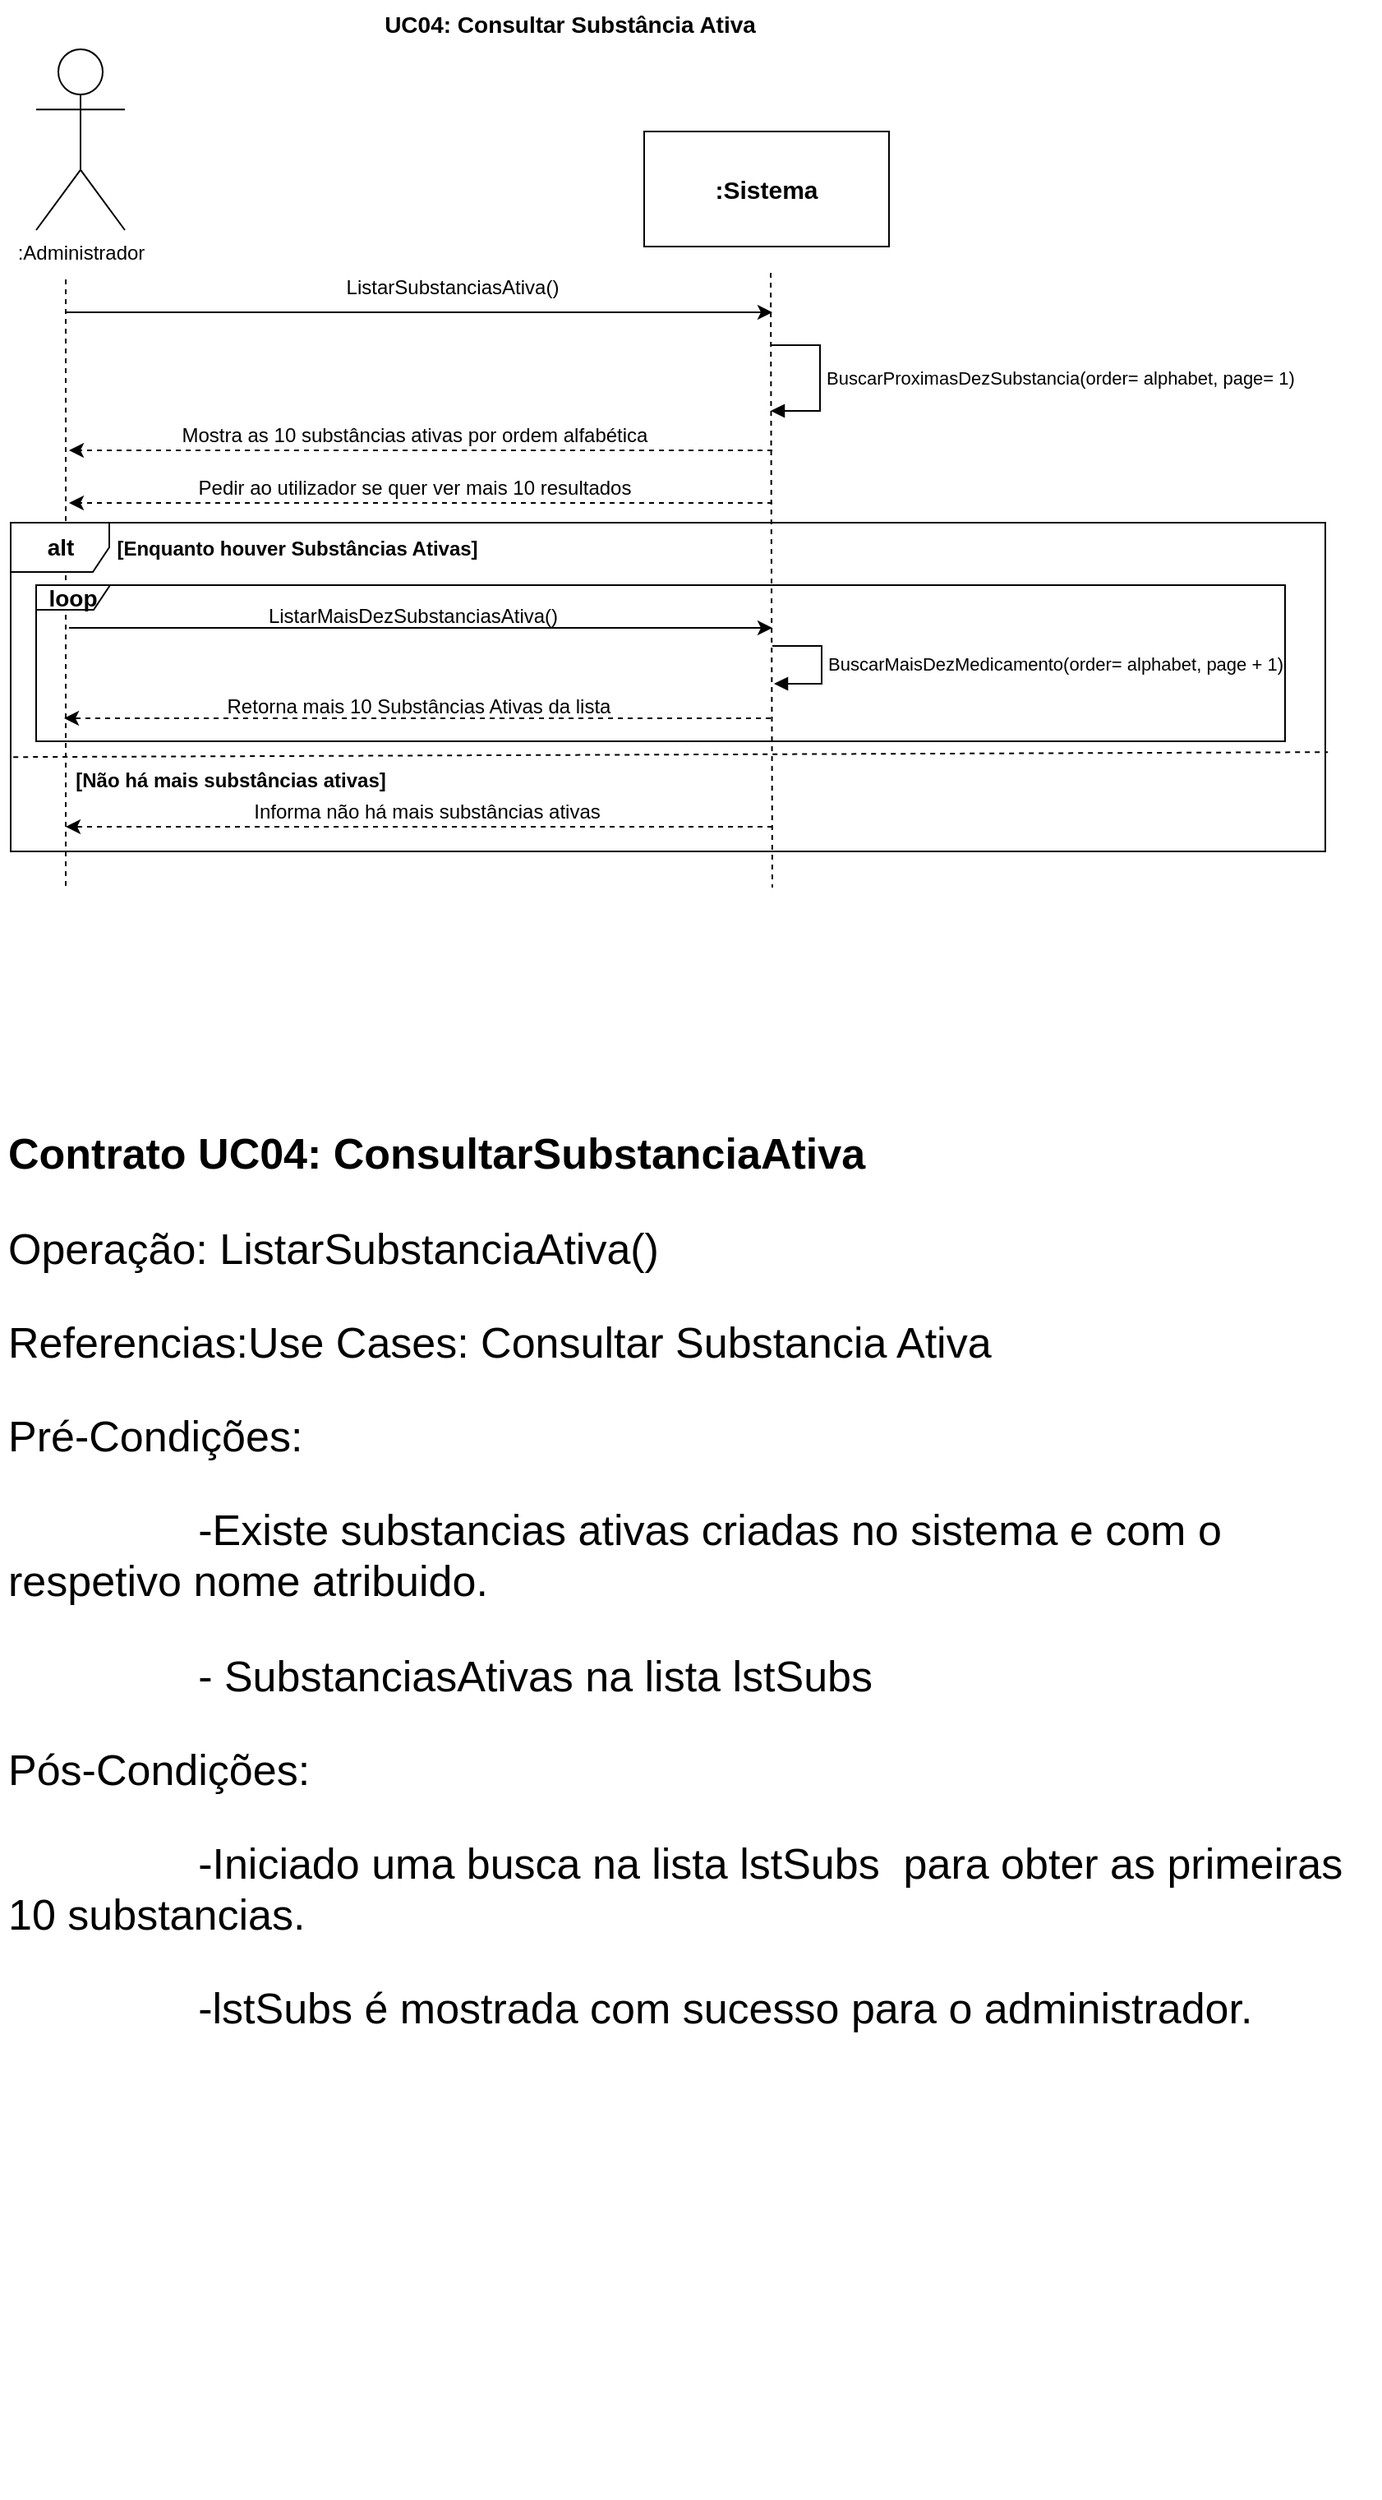 <mxfile version="22.1.3" type="device">
  <diagram name="Page-1" id="5ZZPXkkkmvZoAoPfYjoD">
    <mxGraphModel dx="1166" dy="680" grid="1" gridSize="10" guides="1" tooltips="1" connect="1" arrows="1" fold="1" page="1" pageScale="1" pageWidth="827" pageHeight="1169" math="0" shadow="0">
      <root>
        <mxCell id="0" />
        <mxCell id="1" parent="0" />
        <mxCell id="P1hcf5iz_HZhvlH5lLM3-1" value="UC04: Consultar Substância Ativa" style="text;html=1;strokeColor=none;fillColor=none;align=center;verticalAlign=middle;whiteSpace=wrap;rounded=0;fontSize=14;fontStyle=1" parent="1" vertex="1">
          <mxGeometry x="224" y="10" width="246" height="30" as="geometry" />
        </mxCell>
        <mxCell id="P1hcf5iz_HZhvlH5lLM3-2" value=":Administrador" style="shape=umlActor;verticalLabelPosition=bottom;verticalAlign=top;html=1;outlineConnect=0;" parent="1" vertex="1">
          <mxGeometry x="22" y="40" width="54" height="110" as="geometry" />
        </mxCell>
        <mxCell id="P1hcf5iz_HZhvlH5lLM3-3" value=":Sistema" style="rounded=0;whiteSpace=wrap;html=1;strokeWidth=1;fontSize=15;fontStyle=1" parent="1" vertex="1">
          <mxGeometry x="392" y="90" width="149" height="70" as="geometry" />
        </mxCell>
        <mxCell id="P1hcf5iz_HZhvlH5lLM3-4" value="" style="endArrow=none;dashed=1;html=1;rounded=0;" parent="1" edge="1">
          <mxGeometry width="50" height="50" relative="1" as="geometry">
            <mxPoint x="40" y="180" as="sourcePoint" />
            <mxPoint x="40" y="550" as="targetPoint" />
          </mxGeometry>
        </mxCell>
        <mxCell id="P1hcf5iz_HZhvlH5lLM3-5" value="" style="endArrow=none;dashed=1;html=1;rounded=0;" parent="1" edge="1">
          <mxGeometry width="50" height="50" relative="1" as="geometry">
            <mxPoint x="469" y="176" as="sourcePoint" />
            <mxPoint x="470" y="550" as="targetPoint" />
          </mxGeometry>
        </mxCell>
        <mxCell id="P1hcf5iz_HZhvlH5lLM3-6" value="" style="endArrow=classic;html=1;rounded=0;" parent="1" edge="1">
          <mxGeometry width="50" height="50" relative="1" as="geometry">
            <mxPoint x="40" y="200" as="sourcePoint" />
            <mxPoint x="470" y="200" as="targetPoint" />
          </mxGeometry>
        </mxCell>
        <mxCell id="P1hcf5iz_HZhvlH5lLM3-7" value="ListarSubstanciasAtiva()" style="text;html=1;strokeColor=none;fillColor=none;align=center;verticalAlign=middle;whiteSpace=wrap;rounded=0;" parent="1" vertex="1">
          <mxGeometry x="206" y="170" width="139" height="30" as="geometry" />
        </mxCell>
        <mxCell id="P1hcf5iz_HZhvlH5lLM3-13" value="" style="endArrow=classic;html=1;rounded=0;dashed=1;" parent="1" edge="1">
          <mxGeometry width="50" height="50" relative="1" as="geometry">
            <mxPoint x="470" y="284" as="sourcePoint" />
            <mxPoint x="42" y="284" as="targetPoint" />
          </mxGeometry>
        </mxCell>
        <mxCell id="P1hcf5iz_HZhvlH5lLM3-14" value="Mostra as 10 substâncias ativas por ordem alfabética" style="text;html=1;strokeColor=none;fillColor=none;align=center;verticalAlign=middle;whiteSpace=wrap;rounded=0;" parent="1" vertex="1">
          <mxGeometry x="100" y="260" width="305" height="30" as="geometry" />
        </mxCell>
        <mxCell id="P1hcf5iz_HZhvlH5lLM3-29" value="BuscarProximasDezSubstancia(order= alphabet, page= 1)" style="html=1;align=left;spacingLeft=2;endArrow=block;rounded=0;edgeStyle=orthogonalEdgeStyle;curved=0;rounded=0;" parent="1" edge="1">
          <mxGeometry relative="1" as="geometry">
            <mxPoint x="469" y="220" as="sourcePoint" />
            <Array as="points">
              <mxPoint x="499" y="220" />
              <mxPoint x="499" y="260" />
              <mxPoint x="474" y="260" />
            </Array>
            <mxPoint x="469" y="260" as="targetPoint" />
            <mxPoint as="offset" />
          </mxGeometry>
        </mxCell>
        <mxCell id="7PkcliosJSRucVR_OeXv-1" value="" style="endArrow=classic;html=1;rounded=0;dashed=1;" parent="1" edge="1">
          <mxGeometry width="50" height="50" relative="1" as="geometry">
            <mxPoint x="470" y="316" as="sourcePoint" />
            <mxPoint x="42" y="316" as="targetPoint" />
          </mxGeometry>
        </mxCell>
        <mxCell id="7PkcliosJSRucVR_OeXv-2" value="Pedir ao utilizador se quer ver mais 10 resultados" style="text;html=1;strokeColor=none;fillColor=none;align=center;verticalAlign=middle;whiteSpace=wrap;rounded=0;" parent="1" vertex="1">
          <mxGeometry x="100" y="292" width="305" height="30" as="geometry" />
        </mxCell>
        <mxCell id="7PkcliosJSRucVR_OeXv-3" value="[Não há mais substâncias ativas]" style="text;html=1;strokeColor=none;fillColor=none;align=center;verticalAlign=middle;whiteSpace=wrap;rounded=0;fontStyle=1;fontSize=12;" parent="1" vertex="1">
          <mxGeometry x="40" y="470" width="201" height="30" as="geometry" />
        </mxCell>
        <mxCell id="7PkcliosJSRucVR_OeXv-4" value="" style="endArrow=classic;html=1;rounded=0;" parent="1" edge="1">
          <mxGeometry width="50" height="50" relative="1" as="geometry">
            <mxPoint x="42" y="392" as="sourcePoint" />
            <mxPoint x="470" y="392" as="targetPoint" />
          </mxGeometry>
        </mxCell>
        <mxCell id="7PkcliosJSRucVR_OeXv-5" value="ListarMaisDezSubstanciasAtiva()" style="text;html=1;strokeColor=none;fillColor=none;align=center;verticalAlign=middle;whiteSpace=wrap;rounded=0;" parent="1" vertex="1">
          <mxGeometry x="150" y="370" width="203" height="30" as="geometry" />
        </mxCell>
        <mxCell id="7PkcliosJSRucVR_OeXv-6" value="" style="endArrow=classic;html=1;rounded=0;dashed=1;" parent="1" edge="1">
          <mxGeometry width="50" height="50" relative="1" as="geometry">
            <mxPoint x="469" y="447" as="sourcePoint" />
            <mxPoint x="39" y="447" as="targetPoint" />
          </mxGeometry>
        </mxCell>
        <mxCell id="7PkcliosJSRucVR_OeXv-7" value="BuscarMaisDezMedicamento(order= alphabet, page + 1)" style="html=1;align=left;spacingLeft=2;endArrow=block;rounded=0;edgeStyle=orthogonalEdgeStyle;curved=0;rounded=0;" parent="1" edge="1">
          <mxGeometry relative="1" as="geometry">
            <mxPoint x="470" y="403" as="sourcePoint" />
            <Array as="points">
              <mxPoint x="500" y="403" />
              <mxPoint x="500" y="426" />
            </Array>
            <mxPoint x="471" y="426" as="targetPoint" />
          </mxGeometry>
        </mxCell>
        <mxCell id="7PkcliosJSRucVR_OeXv-8" value="[Enquanto houver Substâncias Ativas]" style="text;html=1;strokeColor=none;fillColor=none;align=center;verticalAlign=middle;whiteSpace=wrap;rounded=0;fontStyle=1;fontSize=12;" parent="1" vertex="1">
          <mxGeometry x="68" y="329" width="226" height="30" as="geometry" />
        </mxCell>
        <mxCell id="7PkcliosJSRucVR_OeXv-9" value="&lt;b&gt;&lt;font style=&quot;font-size: 14px;&quot;&gt;loop&lt;/font&gt;&lt;/b&gt;" style="shape=umlFrame;whiteSpace=wrap;html=1;pointerEvents=0;width=45;height=15;" parent="1" vertex="1">
          <mxGeometry x="22" y="366" width="760" height="95" as="geometry" />
        </mxCell>
        <mxCell id="7PkcliosJSRucVR_OeXv-10" value="Informa não há mais substâncias ativas" style="text;html=1;strokeColor=none;fillColor=none;align=center;verticalAlign=middle;whiteSpace=wrap;rounded=0;" parent="1" vertex="1">
          <mxGeometry x="130" y="494" width="260" height="20" as="geometry" />
        </mxCell>
        <mxCell id="7PkcliosJSRucVR_OeXv-11" value="" style="endArrow=classic;html=1;rounded=0;dashed=1;" parent="1" edge="1">
          <mxGeometry width="50" height="50" relative="1" as="geometry">
            <mxPoint x="470" y="513" as="sourcePoint" />
            <mxPoint x="40" y="513" as="targetPoint" />
          </mxGeometry>
        </mxCell>
        <mxCell id="7PkcliosJSRucVR_OeXv-12" value="Retorna mais 10 Substâncias Ativas da lista" style="text;html=1;strokeColor=none;fillColor=none;align=center;verticalAlign=middle;whiteSpace=wrap;rounded=0;" parent="1" vertex="1">
          <mxGeometry x="75" y="425" width="360" height="30" as="geometry" />
        </mxCell>
        <mxCell id="7PkcliosJSRucVR_OeXv-13" value="&lt;b&gt;&lt;font style=&quot;font-size: 14px;&quot;&gt;alt&lt;/font&gt;&lt;/b&gt;" style="shape=umlFrame;whiteSpace=wrap;html=1;pointerEvents=0;" parent="1" vertex="1">
          <mxGeometry x="6.5" y="328" width="800" height="200" as="geometry" />
        </mxCell>
        <mxCell id="7PkcliosJSRucVR_OeXv-14" value="" style="endArrow=none;dashed=1;html=1;rounded=0;exitX=0.002;exitY=0.713;exitDx=0;exitDy=0;exitPerimeter=0;entryX=1.002;entryY=0.698;entryDx=0;entryDy=0;entryPerimeter=0;" parent="1" source="7PkcliosJSRucVR_OeXv-13" target="7PkcliosJSRucVR_OeXv-13" edge="1">
          <mxGeometry width="50" height="50" relative="1" as="geometry">
            <mxPoint x="22.215" y="724.25" as="sourcePoint" />
            <mxPoint x="807.215" y="724.75" as="targetPoint" />
          </mxGeometry>
        </mxCell>
        <mxCell id="Ggrk460ih1dqN_y1s8CO-1" value="&lt;h1 style=&quot;font-size: 26px;&quot;&gt;&lt;font style=&quot;font-size: 26px;&quot;&gt;Contrato UC04: ConsultarSubstanciaAtiva&lt;/font&gt;&lt;/h1&gt;&lt;p style=&quot;font-size: 26px;&quot;&gt;Operação: ListarSubstanciaAtiva()&lt;/p&gt;&lt;p style=&quot;font-size: 26px;&quot;&gt;Referencias:Use Cases: Consultar Substancia Ativa&lt;/p&gt;&lt;p style=&quot;font-size: 26px;&quot;&gt;Pré-Condições:&amp;nbsp;&lt;/p&gt;&lt;p style=&quot;font-size: 26px;&quot;&gt;&lt;span style=&quot;white-space: pre;&quot;&gt;&#x9;&lt;/span&gt;&lt;span style=&quot;white-space: pre;&quot;&gt;&#x9;&lt;/span&gt;-Existe substancias ativas criadas no sistema e com o respetivo nome atribuido.&amp;nbsp; &amp;nbsp; &amp;nbsp;&amp;nbsp;&lt;span style=&quot;&quot;&gt;&lt;span style=&quot;white-space: pre;&quot;&gt;&amp;nbsp;&amp;nbsp;&amp;nbsp;&amp;nbsp;&lt;/span&gt;&lt;/span&gt;&lt;span style=&quot;&quot;&gt;&lt;span style=&quot;white-space: pre;&quot;&gt;&amp;nbsp;&lt;/span&gt;&lt;/span&gt;&lt;/p&gt;&lt;p style=&quot;font-size: 26px;&quot;&gt;&lt;span style=&quot;&quot;&gt;&lt;span style=&quot;white-space: pre;&quot;&gt;&lt;span style=&quot;white-space: pre;&quot;&gt;&#x9;&lt;/span&gt;&lt;span style=&quot;white-space: pre;&quot;&gt;&#x9;&lt;/span&gt;- SubstanciasAtivas na lista lstSubs&amp;nbsp;&amp;nbsp;&amp;nbsp;&lt;/span&gt;&lt;/span&gt;&lt;span style=&quot;&quot;&gt;&lt;span style=&quot;white-space: pre;&quot;&gt;&amp;nbsp;&amp;nbsp;&amp;nbsp;&amp;nbsp;&lt;/span&gt;&lt;/span&gt;&amp;nbsp; &amp;nbsp; &amp;nbsp; &amp;nbsp; &amp;nbsp; &amp;nbsp; &amp;nbsp; &amp;nbsp; &amp;nbsp; &amp;nbsp; &amp;nbsp;&amp;nbsp;&lt;/p&gt;&lt;p style=&quot;font-size: 26px;&quot;&gt;Pós-Condições:&amp;nbsp;&lt;/p&gt;&lt;p style=&quot;font-size: 26px;&quot;&gt;&lt;span style=&quot;white-space: pre;&quot;&gt;&#x9;&lt;/span&gt;&lt;span style=&quot;white-space: pre;&quot;&gt;&#x9;&lt;/span&gt;-Iniciado uma busca na lista lstSubs&amp;nbsp; para obter as primeiras 10 substancias.&lt;/p&gt;&lt;p style=&quot;font-size: 26px;&quot;&gt;&lt;span style=&quot;white-space: pre;&quot;&gt;&#x9;&lt;/span&gt;&lt;span style=&quot;white-space: pre;&quot;&gt;&#x9;&lt;/span&gt;-lstSubs é mostrada com sucesso para o administrador.&lt;/p&gt;&lt;p style=&quot;font-size: 26px;&quot;&gt;&lt;br&gt;&lt;/p&gt;&lt;p style=&quot;font-size: 26px;&quot;&gt;&lt;br&gt;&lt;/p&gt;&lt;p style=&quot;font-size: 26px;&quot;&gt;&lt;br&gt;&lt;/p&gt;&lt;p style=&quot;font-size: 26px;&quot;&gt;&lt;span style=&quot;&quot;&gt;&lt;span style=&quot;white-space: pre;&quot;&gt;&amp;nbsp;&amp;nbsp;&amp;nbsp;&amp;nbsp;&lt;/span&gt;&lt;span style=&quot;&quot;&gt;&lt;span style=&quot;white-space: pre;&quot;&gt;&amp;nbsp;&amp;nbsp;&amp;nbsp;&amp;nbsp;&lt;/span&gt;&lt;/span&gt;&lt;span style=&quot;&quot;&gt;&lt;span style=&quot;white-space: pre;&quot;&gt;&amp;nbsp;&amp;nbsp;&amp;nbsp;&amp;nbsp;&lt;/span&gt;&lt;/span&gt; &lt;/span&gt;&amp;nbsp;&amp;nbsp;&lt;br&gt;&lt;/p&gt;&lt;p style=&quot;font-size: 26px;&quot;&gt;&lt;br&gt;&lt;/p&gt;" style="text;html=1;strokeColor=none;fillColor=none;spacing=5;spacingTop=-20;whiteSpace=wrap;overflow=hidden;rounded=0;" vertex="1" parent="1">
          <mxGeometry y="690" width="840" height="840" as="geometry" />
        </mxCell>
      </root>
    </mxGraphModel>
  </diagram>
</mxfile>
